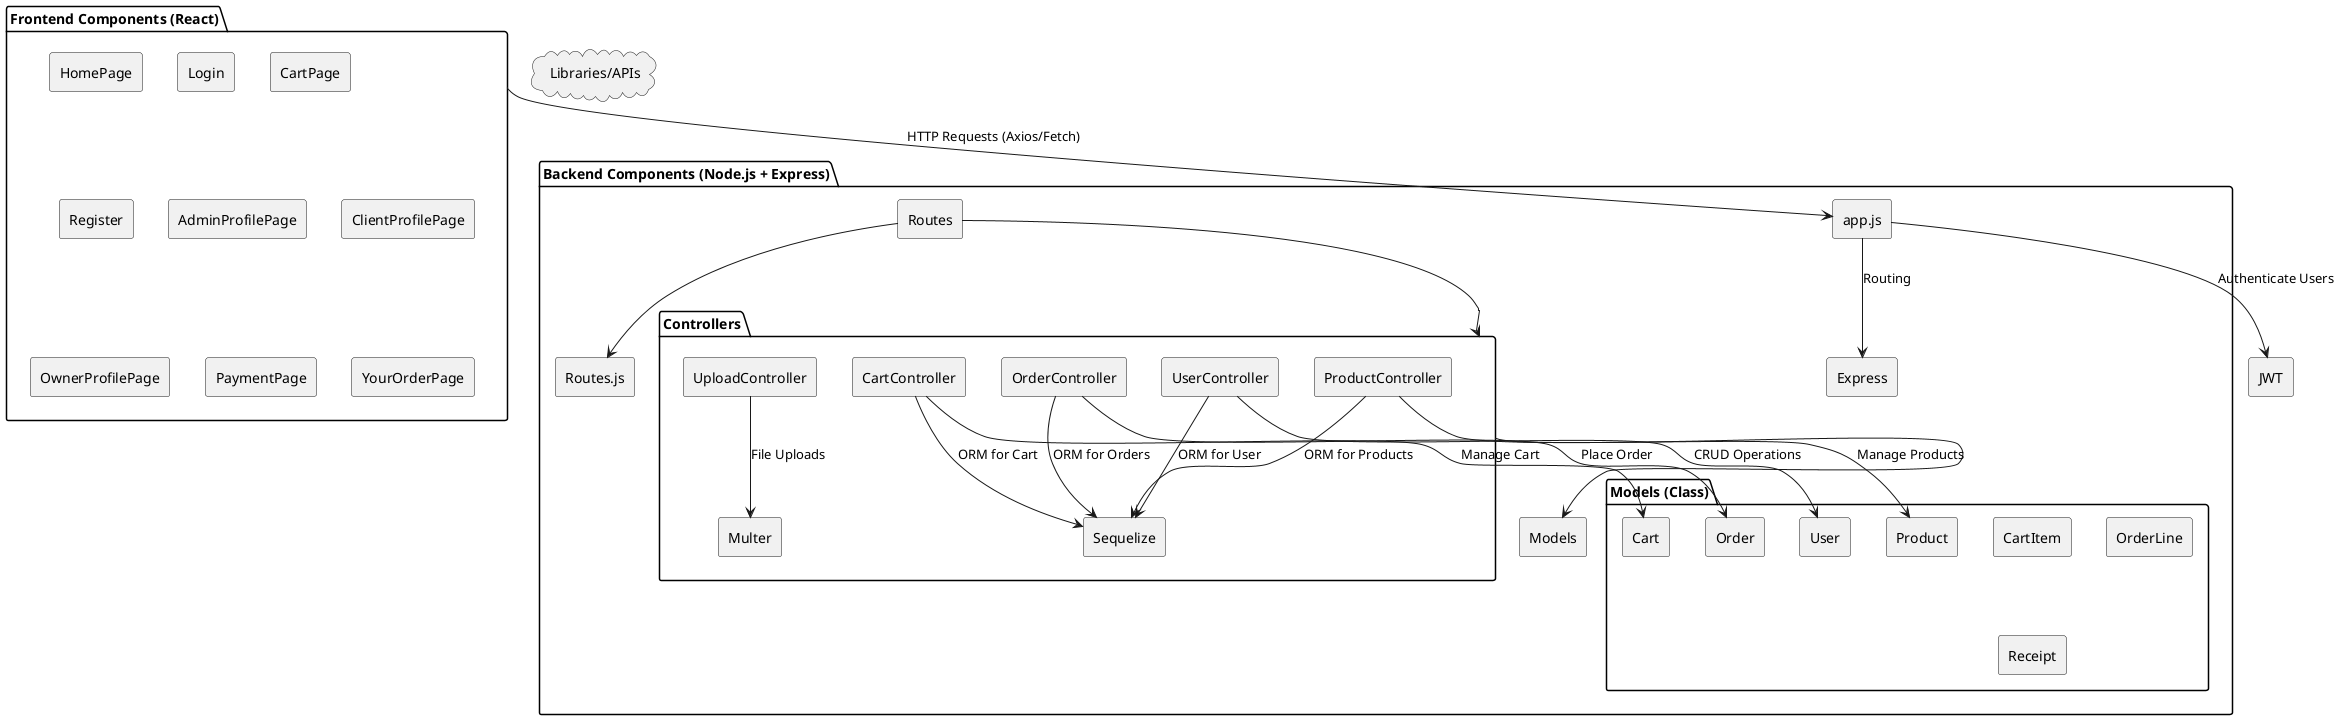 @startuml ComponentDiagram

skinparam componentStyle rectangle

package "Frontend Components (React)" {
    [HomePage] 
    [Login] 
    [CartPage] 
    [Register]
    [AdminProfilePage]
    [ClientProfilePage]
    [OwnerProfilePage]
    [PaymentPage]
    [YourOrderPage]
}

package "Backend Components (Node.js + Express)" {
    [app.js] --> [Express] : "Routing"
    
    package "Controllers" {
        [UserController] --> [Sequelize] : "ORM for User"
        [CartController] --> [Sequelize] : "ORM for Cart"
        [OrderController] --> [Sequelize] : "ORM for Orders"
        [ProductController] --> [Sequelize] : "ORM for Products"
        [UploadController] --> [Multer] : "File Uploads"
    }

    package "Models (Class)" {
        [User]
        [Product]
        [Cart]
        [CartItem]
        [Order]
        [OrderLine]
        [Receipt]
    }

    [Routes] --> [Controllers]
    [Controllers] --> [Models]
    [Routes] --> [Routes.js]
}

[Frontend Components (React)] --> [app.js] : "HTTP Requests (Axios/Fetch)"
[app.js] --> [JWT] : "Authenticate Users"
[UserController] --> [User] : "CRUD Operations"
[CartController] --> [Cart] : "Manage Cart"
[OrderController] --> [Order] : "Place Order"
[ProductController] --> [Product] : "Manage Products"

cloud "Libraries/APIs" {
    [Express]
    [Sequelize]
    [Multer]
    
}

@enduml

